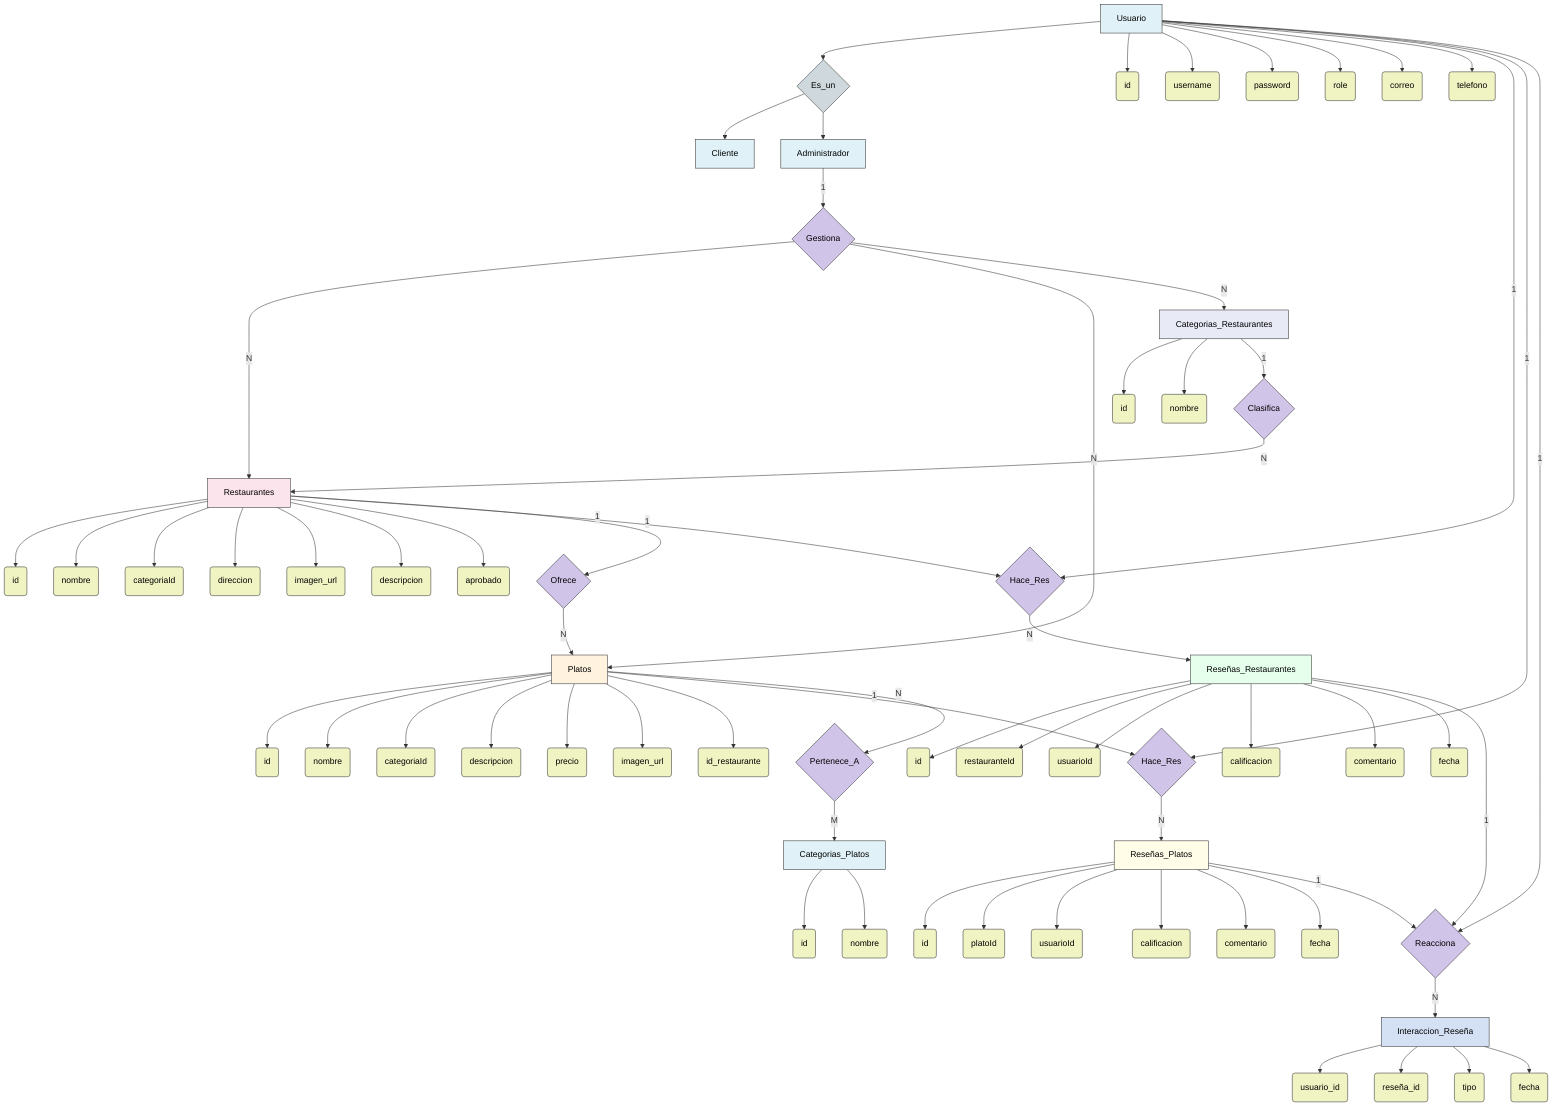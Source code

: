 graph TD
%% ESTILOS (Legibilidad Corregida)
style Usuario fill:#e0f2f7,stroke:#333,color:#000
style Cliente fill:#e0f2f7,stroke:#333,color:#000
style Administrador fill:#e0f2f7,stroke:#333,color:#000
style Restaurantes fill:#fce4ec,stroke:#333,color:#000
style Platos fill:#fff3e0,stroke:#333,color:#000
style Categorias_Restaurantes fill:#e8eaf6,stroke:#333,color:#000
style Categorias_Platos fill:#e0f2f7,stroke:#333,color:#000
style Reseñas_Restaurantes fill:#e6ffed,stroke:#333,color:#000
style Reseñas_Platos fill:#fffde7,stroke:#333,color:#000
style Interaccion_Resena fill:#d4e1f5,stroke:#333,color:#000

style Clasifica fill:#d1c4e9,stroke:#333,shape:rhombus,color:#000
style Ofrece fill:#d1c4e9,stroke:#333,shape:rhombus,color:#000
style Pertenece_A fill:#d1c4e9,stroke:#333,shape:rhombus,color:#000
style Hace_Res_Rest fill:#d1c4e9,stroke:#333,shape:rhombus,color:#000
style Hace_Res_Plato fill:#d1c4e9,stroke:#333,shape:rhombus,color:#000
style Gestiona fill:#d1c4e9,stroke:#333,shape:rhombus,color:#000
style Reacciona fill:#d1c4e9,stroke:#333,shape:rhombus,color:#000

style Es_un fill:#cfd8dc,stroke:#333,shape:triangle,color:#000

%% ATRIBUTOS (Óvalos/Círculos) - Adaptados a tus claves JSON
style usuario_id fill:#f0f4c3,stroke:#333,shape:circle,color:#000
style usuario_username fill:#f0f4c3,stroke:#333,shape:circle,color:#000
style usuario_password fill:#f0f4c3,stroke:#333,shape:circle,color:#000
style usuario_role fill:#f0f4c3,stroke:#333,shape:circle,color:#000
style usuario_correo fill:#f0f4c3,stroke:#333,shape:circle,color:#000
style usuario_telefono fill:#f0f4c3,stroke:#333,shape:circle,color:#000

style restaurante_id fill:#f0f4c3,stroke:#333,shape:circle,color:#000
style restaurante_nombre fill:#f0f4c3,stroke:#333,shape:circle,color:#000
style restaurante_categoriaId fill:#f0f4c3,stroke:#333,shape:circle,color:#000
style restaurante_direccion fill:#f0f4c3,stroke:#333,shape:circle,color:#000
style restaurante_imagen_url fill:#f0f4c3,stroke:#333,shape:circle,color:#000
style restaurante_descripcion fill:#f0f4c3,stroke:#333,shape:circle,color:#000
style restaurante_aprobado fill:#f0f4c3,stroke:#333,shape:circle,color:#000

style plato_id fill:#f0f4c3,stroke:#333,shape:circle,color:#000
style plato_nombre fill:#f0f4c3,stroke:#333,shape:circle,color:#000
style plato_categoriaId fill:#f0f4c3,stroke:#333,shape:circle,color:#000
style plato_descripcion fill:#f0f4c3,stroke:#333,shape:circle,color:#000
style plato_precio fill:#f0f4c3,stroke:#333,shape:circle,color:#000
style plato_imagen_url fill:#f0f4c3,stroke:#333,shape:circle,color:#000
style plato_id_restaurante fill:#f0f4c3,stroke:#333,shape:circle,color:#000

style cat_rest_id fill:#f0f4c3,stroke:#333,shape:circle,color:#000
style cat_rest_nombre fill:#f0f4c3,stroke:#333,shape:circle,color:#000

style cat_plato_id fill:#f0f4c3,stroke:#333,shape:circle,color:#000
style cat_plato_nombre fill:#f0f4c3,stroke:#333,shape:circle,color:#000

style res_rest_id fill:#f0f4c3,stroke:#333,shape:circle,color:#000
style res_rest_restauranteId fill:#f0f4c3,stroke:#333,shape:circle,color:#000
style res_rest_usuarioId fill:#f0f4c3,stroke:#333,shape:circle,color:#000
style res_rest_calificacion fill:#f0f4c3,stroke:#333,shape:circle,color:#000
style res_rest_comentario fill:#f0f4c3,stroke:#333,shape:circle,color:#000
style res_rest_fecha fill:#f0f4c3,stroke:#333,shape:circle,color:#000

style res_plato_id fill:#f0f4c3,stroke:#333,shape:circle,color:#000
style res_plato_platoId fill:#f0f4c3,stroke:#333,shape:circle,color:#000
style res_plato_usuarioId fill:#f0f4c3,stroke:#333,shape:circle,color:#000
style res_plato_calificacion fill:#f0f4c3,stroke:#333,shape:circle,color:#000
style res_plato_comentario fill:#f0f4c3,stroke:#333,shape:circle,color:#000
style res_plato_fecha fill:#f0f4c3,stroke:#333,shape:circle,color:#000

style inter_usuario_id fill:#f0f4c3,stroke:#333,shape:circle,color:#000
style inter_resena_id fill:#f0f4c3,stroke:#333,shape:circle,color:#000
style inter_tipo fill:#f0f4c3,stroke:#333,shape:circle,color:#000
style inter_fecha fill:#f0f4c3,stroke:#333,shape:circle,color:#000


%% 1. DEFINICIÓN DE ENTIDADES
Usuario[Usuario]
Cliente[Cliente]
Administrador[Administrador]
Restaurantes[Restaurantes]
Platos[Platos]
Categorias_Restaurantes[Categorias_Restaurantes]
Categorias_Platos[Categorias_Platos]
Reseñas_Restaurantes[Reseñas_Restaurantes]
Reseñas_Platos[Reseñas_Platos]
Interaccion_Resena[Interaccion_Reseña]

%% 2. HERENCIA
Es_un{Es_un}
Usuario --> Es_un
Es_un --> Cliente
Es_un --> Administrador

%% 3. ASOCIACIÓN ENTIDADES <--> ATRIBUTOS
Usuario --> usuario_id(id)
Usuario --> usuario_username(username)
Usuario --> usuario_password(password)
Usuario --> usuario_role(role)
Usuario --> usuario_correo(correo)
Usuario --> usuario_telefono(telefono)

Restaurantes --> restaurante_id(id)
Restaurantes --> restaurante_nombre(nombre)
Restaurantes --> restaurante_categoriaId(categoriaId)
Restaurantes --> restaurante_direccion(direccion)
Restaurantes --> restaurante_imagen_url(imagen_url)
Restaurantes --> restaurante_descripcion(descripcion)
Restaurantes --> restaurante_aprobado(aprobado)

Platos --> plato_id(id)
Platos --> plato_nombre(nombre)
Platos --> plato_categoriaId(categoriaId)
Platos --> plato_descripcion(descripcion)
Platos --> plato_precio(precio)
Platos --> plato_imagen_url(imagen_url)
Platos --> plato_id_restaurante(id_restaurante)

Categorias_Restaurantes --> cat_rest_id(id)
Categorias_Restaurantes --> cat_rest_nombre(nombre)

Categorias_Platos --> cat_plato_id(id)
Categorias_Platos --> cat_plato_nombre(nombre)

Reseñas_Restaurantes --> res_rest_id(id)
Reseñas_Restaurantes --> res_rest_restauranteId(restauranteId)
Reseñas_Restaurantes --> res_rest_usuarioId(usuarioId)
Reseñas_Restaurantes --> res_rest_calificacion(calificacion)
Reseñas_Restaurantes --> res_rest_comentario(comentario)
Reseñas_Restaurantes --> res_rest_fecha(fecha) 

Reseñas_Platos --> res_plato_id(id)
Reseñas_Platos --> res_plato_platoId(platoId)
Reseñas_Platos --> res_plato_usuarioId(usuarioId)
Reseñas_Platos --> res_plato_calificacion(calificacion)
Reseñas_Platos --> res_plato_comentario(comentario)
Reseñas_Platos --> res_plato_fecha(fecha)

Interaccion_Resena --> inter_usuario_id(usuario_id)
Interaccion_Resena --> inter_resena_id(reseña_id)
Interaccion_Resena --> inter_tipo(tipo)
Interaccion_Resena --> inter_fecha(fecha)

%% 4. RELACIONES Y CARDINALIDAD (Conservadas)

%% Admin Gestiona (CRUD)
Gestiona{Gestiona}
Administrador -->|1| Gestiona
Gestiona -->|N| Restaurantes
Gestiona -->|N| Platos
Gestiona -->|N| Categorias_Restaurantes

%% Reseñas
Hace_Res_Rest{Hace_Res}
Usuario -->|1| Hace_Res_Rest
Restaurantes -->|1| Hace_Res_Rest
Hace_Res_Rest -->|N| Reseñas_Restaurantes

Hace_Res_Plato{Hace_Res}
Usuario -->|1| Hace_Res_Plato
Platos -->|1| Hace_Res_Plato
Hace_Res_Plato -->|N| Reseñas_Platos

%% Interacción (Likes/Dislikes)
Reacciona{Reacciona}
Usuario -->|1| Reacciona
Reacciona -->|N| Interaccion_Resena
Reseñas_Restaurantes -->|1| Reacciona
Reseñas_Platos -->|1| Reacciona

%% Clasificación y Pertenencia
Clasifica{Clasifica}
Categorias_Restaurantes -->|1| Clasifica
Clasifica -->|N| Restaurantes

Ofrece{Ofrece}
Restaurantes -->|1| Ofrece
Ofrece -->|N| Platos

Pertenece_A{Pertenece_A}
Platos -->|N| Pertenece_A
Pertenece_A -->|M| Categorias_Platos